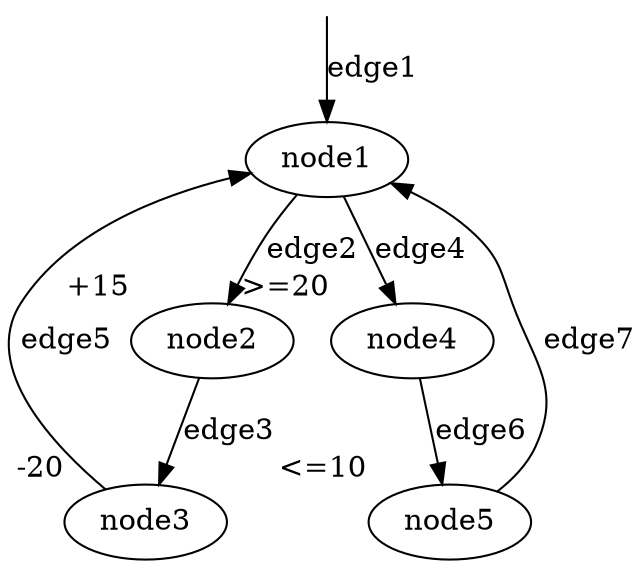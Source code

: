 digraph G {
    q1[label="node1"]
    q2[xlabel="+15", label="node2"]
    q3[xlabel="-20", label="node3"]
    q4[xlabel=">=20", label="node4"]
    q5[xlabel="<=10", label="node5"]
    q0[style=invis,shape=point]
    q0 -> q1[label="edge1"]
    q1 -> q2[label="+0", label="edge2"]
    q2 -> q3[label="+20", label="edge3"]
    q1 -> q4[label="+0", label="edge4"]
    q3 -> q1[label="+1", label="edge5"]
    q4 -> q5[label="-20", label="edge6"]
    q5 -> q1[label="+1", label="edge7"]
}